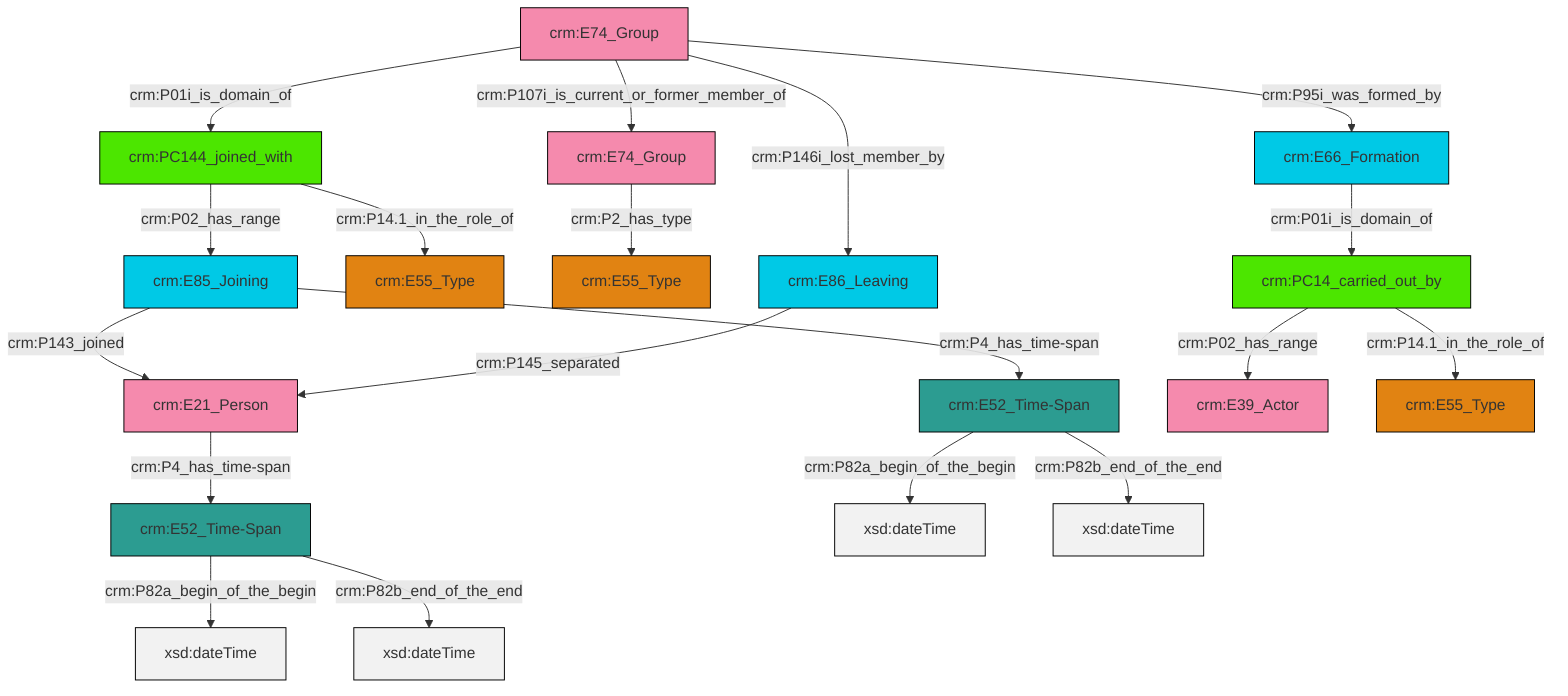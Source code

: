 graph TD
classDef Literal fill:#f2f2f2,stroke:#000000;
classDef CRM_Entity fill:#FFFFFF,stroke:#000000;
classDef Temporal_Entity fill:#00C9E6, stroke:#000000;
classDef Type fill:#E18312, stroke:#000000;
classDef Time-Span fill:#2C9C91, stroke:#000000;
classDef Appellation fill:#FFEB7F, stroke:#000000;
classDef Place fill:#008836, stroke:#000000;
classDef Persistent_Item fill:#B266B2, stroke:#000000;
classDef Conceptual_Object fill:#FFD700, stroke:#000000;
classDef Physical_Thing fill:#D2B48C, stroke:#000000;
classDef Actor fill:#f58aad, stroke:#000000;
classDef PC_Classes fill:#4ce600, stroke:#000000;
classDef Multi fill:#cccccc,stroke:#000000;

0["crm:E85_Joining"]:::Temporal_Entity -->|crm:P4_has_time-span| 1["crm:E52_Time-Span"]:::Time-Span
3["crm:E52_Time-Span"]:::Time-Span -->|crm:P82a_begin_of_the_begin| 4[xsd:dateTime]:::Literal
5["crm:PC144_joined_with"]:::PC_Classes -->|crm:P14.1_in_the_role_of| 6["crm:E55_Type"]:::Type
3["crm:E52_Time-Span"]:::Time-Span -->|crm:P82b_end_of_the_end| 7[xsd:dateTime]:::Literal
8["crm:E74_Group"]:::Actor -->|crm:P95i_was_formed_by| 9["crm:E66_Formation"]:::Temporal_Entity
8["crm:E74_Group"]:::Actor -->|crm:P146i_lost_member_by| 12["crm:E86_Leaving"]:::Temporal_Entity
9["crm:E66_Formation"]:::Temporal_Entity -->|crm:P01i_is_domain_of| 16["crm:PC14_carried_out_by"]:::PC_Classes
0["crm:E85_Joining"]:::Temporal_Entity -->|crm:P143_joined| 17["crm:E21_Person"]:::Actor
1["crm:E52_Time-Span"]:::Time-Span -->|crm:P82a_begin_of_the_begin| 20[xsd:dateTime]:::Literal
16["crm:PC14_carried_out_by"]:::PC_Classes -->|crm:P02_has_range| 21["crm:E39_Actor"]:::Actor
5["crm:PC144_joined_with"]:::PC_Classes -->|crm:P02_has_range| 0["crm:E85_Joining"]:::Temporal_Entity
12["crm:E86_Leaving"]:::Temporal_Entity -->|crm:P145_separated| 17["crm:E21_Person"]:::Actor
13["crm:E74_Group"]:::Actor -->|crm:P2_has_type| 10["crm:E55_Type"]:::Type
16["crm:PC14_carried_out_by"]:::PC_Classes -->|crm:P14.1_in_the_role_of| 29["crm:E55_Type"]:::Type
8["crm:E74_Group"]:::Actor -->|crm:P01i_is_domain_of| 5["crm:PC144_joined_with"]:::PC_Classes
17["crm:E21_Person"]:::Actor -->|crm:P4_has_time-span| 3["crm:E52_Time-Span"]:::Time-Span
8["crm:E74_Group"]:::Actor -->|crm:P107i_is_current_or_former_member_of| 13["crm:E74_Group"]:::Actor
1["crm:E52_Time-Span"]:::Time-Span -->|crm:P82b_end_of_the_end| 33[xsd:dateTime]:::Literal